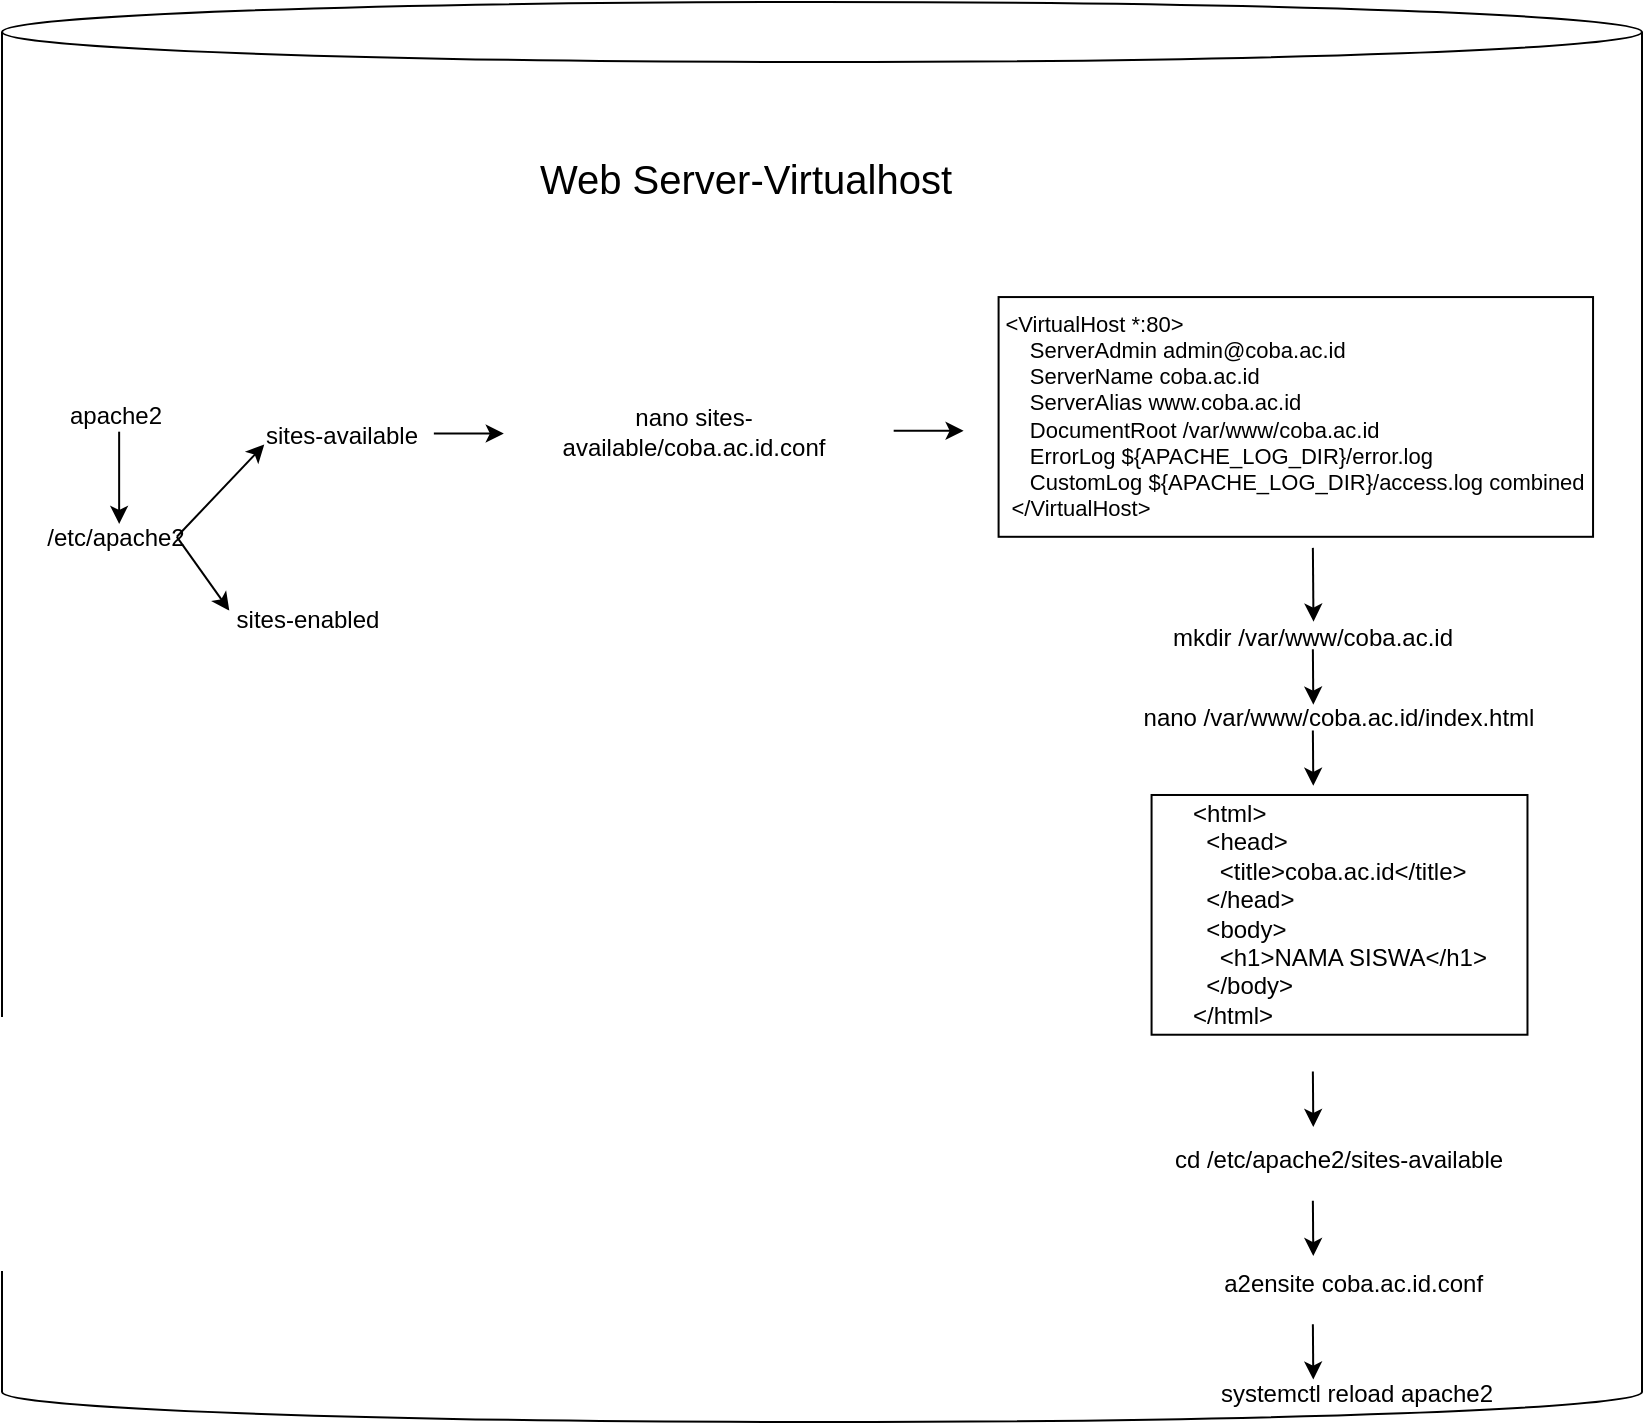 <mxfile version="21.8.0" type="device">
  <diagram name="Page-1" id="nk-2Uah-SKGxaa6baYP7">
    <mxGraphModel dx="1467" dy="797" grid="1" gridSize="10" guides="1" tooltips="1" connect="1" arrows="1" fold="1" page="1" pageScale="1" pageWidth="850" pageHeight="1100" math="0" shadow="0">
      <root>
        <mxCell id="0" />
        <mxCell id="1" parent="0" />
        <mxCell id="bEnfS8oPEmgfVWYTnivy-1" value="" style="group" vertex="1" connectable="0" parent="1">
          <mxGeometry x="15" y="50" width="820" height="710" as="geometry" />
        </mxCell>
        <mxCell id="ogmownrK-89vXzWXZmXE-1" value="" style="shape=cylinder3;whiteSpace=wrap;html=1;boundedLbl=1;backgroundOutline=1;size=15;" parent="bEnfS8oPEmgfVWYTnivy-1" vertex="1">
          <mxGeometry width="820" height="710" as="geometry" />
        </mxCell>
        <mxCell id="ogmownrK-89vXzWXZmXE-2" value="&lt;font style=&quot;font-size: 20px;&quot;&gt;Web Server-Virtualhost&lt;/font&gt;" style="text;html=1;strokeColor=none;fillColor=none;align=center;verticalAlign=middle;whiteSpace=wrap;rounded=0;" parent="bEnfS8oPEmgfVWYTnivy-1" vertex="1">
          <mxGeometry x="253.518" y="73.766" width="236.034" height="27.662" as="geometry" />
        </mxCell>
        <mxCell id="ogmownrK-89vXzWXZmXE-3" value="apache2" style="text;html=1;strokeColor=none;fillColor=none;align=center;verticalAlign=middle;whiteSpace=wrap;rounded=0;" parent="bEnfS8oPEmgfVWYTnivy-1" vertex="1">
          <mxGeometry x="8.742" y="193.636" width="96.162" height="27.662" as="geometry" />
        </mxCell>
        <mxCell id="ogmownrK-89vXzWXZmXE-4" value="/etc/apache2" style="text;html=1;strokeColor=none;fillColor=none;align=center;verticalAlign=middle;whiteSpace=wrap;rounded=0;" parent="bEnfS8oPEmgfVWYTnivy-1" vertex="1">
          <mxGeometry x="8.742" y="254.494" width="96.162" height="27.662" as="geometry" />
        </mxCell>
        <mxCell id="ogmownrK-89vXzWXZmXE-5" value="sites-available" style="text;html=1;strokeColor=none;fillColor=none;align=center;verticalAlign=middle;whiteSpace=wrap;rounded=0;" parent="bEnfS8oPEmgfVWYTnivy-1" vertex="1">
          <mxGeometry x="122.388" y="202.857" width="96.162" height="27.662" as="geometry" />
        </mxCell>
        <mxCell id="ogmownrK-89vXzWXZmXE-8" value="sites-enabled" style="text;html=1;strokeColor=none;fillColor=none;align=center;verticalAlign=middle;whiteSpace=wrap;rounded=0;" parent="bEnfS8oPEmgfVWYTnivy-1" vertex="1">
          <mxGeometry x="104.904" y="295.065" width="96.162" height="27.662" as="geometry" />
        </mxCell>
        <mxCell id="ogmownrK-89vXzWXZmXE-9" value="" style="endArrow=classic;html=1;rounded=0;" parent="bEnfS8oPEmgfVWYTnivy-1" edge="1">
          <mxGeometry width="50" height="50" relative="1" as="geometry">
            <mxPoint x="58.571" y="214.844" as="sourcePoint" />
            <mxPoint x="58.571" y="260.948" as="targetPoint" />
          </mxGeometry>
        </mxCell>
        <mxCell id="ogmownrK-89vXzWXZmXE-10" value="" style="endArrow=classic;html=1;rounded=0;" parent="bEnfS8oPEmgfVWYTnivy-1" edge="1">
          <mxGeometry width="50" height="50" relative="1" as="geometry">
            <mxPoint x="87.42" y="267.403" as="sourcePoint" />
            <mxPoint x="131.13" y="221.299" as="targetPoint" />
          </mxGeometry>
        </mxCell>
        <mxCell id="ogmownrK-89vXzWXZmXE-11" value="" style="endArrow=classic;html=1;rounded=0;" parent="bEnfS8oPEmgfVWYTnivy-1" edge="1">
          <mxGeometry width="50" height="50" relative="1" as="geometry">
            <mxPoint x="87.42" y="267.403" as="sourcePoint" />
            <mxPoint x="113.646" y="304.286" as="targetPoint" />
          </mxGeometry>
        </mxCell>
        <mxCell id="ogmownrK-89vXzWXZmXE-12" value="nano sites-available/coba.ac.id.conf" style="text;html=1;strokeColor=none;fillColor=none;align=center;verticalAlign=middle;whiteSpace=wrap;rounded=0;" parent="bEnfS8oPEmgfVWYTnivy-1" vertex="1">
          <mxGeometry x="253.518" y="201.013" width="183.582" height="27.662" as="geometry" />
        </mxCell>
        <mxCell id="ogmownrK-89vXzWXZmXE-13" value="" style="endArrow=classic;html=1;rounded=0;" parent="bEnfS8oPEmgfVWYTnivy-1" edge="1">
          <mxGeometry width="50" height="50" relative="1" as="geometry">
            <mxPoint x="215.928" y="215.766" as="sourcePoint" />
            <mxPoint x="250.896" y="215.766" as="targetPoint" />
          </mxGeometry>
        </mxCell>
        <mxCell id="ogmownrK-89vXzWXZmXE-14" value="&lt;div style=&quot;text-align: justify; font-size: 11px;&quot;&gt;&lt;font style=&quot;font-size: 11px;&quot;&gt;&amp;lt;VirtualHost *:80&amp;gt;&lt;/font&gt;&lt;/div&gt;&lt;div style=&quot;text-align: justify; font-size: 11px;&quot;&gt;&lt;font style=&quot;font-size: 11px;&quot;&gt;&amp;nbsp; &amp;nbsp; ServerAdmin admin@coba.ac.id&lt;/font&gt;&lt;/div&gt;&lt;div style=&quot;text-align: justify; font-size: 11px;&quot;&gt;&lt;font style=&quot;font-size: 11px;&quot;&gt;&amp;nbsp; &amp;nbsp; ServerName coba.ac.id&lt;/font&gt;&lt;/div&gt;&lt;div style=&quot;text-align: justify; font-size: 11px;&quot;&gt;&lt;font style=&quot;font-size: 11px;&quot;&gt;&amp;nbsp; &amp;nbsp; ServerAlias www.coba.ac.id&lt;/font&gt;&lt;/div&gt;&lt;div style=&quot;text-align: justify; font-size: 11px;&quot;&gt;&lt;font style=&quot;font-size: 11px;&quot;&gt;&amp;nbsp; &amp;nbsp; DocumentRoot /var/www/coba.ac.id&lt;/font&gt;&lt;/div&gt;&lt;div style=&quot;text-align: justify; font-size: 11px;&quot;&gt;&lt;font style=&quot;font-size: 11px;&quot;&gt;&amp;nbsp; &amp;nbsp; ErrorLog ${APACHE_LOG_DIR}/error.log&lt;/font&gt;&lt;/div&gt;&lt;div style=&quot;text-align: justify; font-size: 11px;&quot;&gt;&lt;font style=&quot;font-size: 11px;&quot;&gt;&amp;nbsp; &amp;nbsp; CustomLog ${APACHE_LOG_DIR}/access.log combined&lt;/font&gt;&lt;/div&gt;&lt;div style=&quot;text-align: justify; font-size: 11px;&quot;&gt;&lt;font style=&quot;font-size: 11px;&quot;&gt;&amp;nbsp;&amp;lt;/VirtualHost&amp;gt;&lt;/font&gt;&lt;/div&gt;" style="text;html=1;align=center;verticalAlign=middle;whiteSpace=wrap;rounded=0;strokeColor=default;" parent="bEnfS8oPEmgfVWYTnivy-1" vertex="1">
          <mxGeometry x="498.294" y="147.532" width="297.228" height="119.87" as="geometry" />
        </mxCell>
        <mxCell id="ogmownrK-89vXzWXZmXE-15" value="" style="endArrow=classic;html=1;rounded=0;" parent="bEnfS8oPEmgfVWYTnivy-1" edge="1">
          <mxGeometry width="50" height="50" relative="1" as="geometry">
            <mxPoint x="445.842" y="214.383" as="sourcePoint" />
            <mxPoint x="480.81" y="214.383" as="targetPoint" />
          </mxGeometry>
        </mxCell>
        <mxCell id="ogmownrK-89vXzWXZmXE-16" value="mkdir /var/www/coba.ac.id" style="text;html=1;strokeColor=none;fillColor=none;align=center;verticalAlign=middle;whiteSpace=wrap;rounded=0;" parent="bEnfS8oPEmgfVWYTnivy-1" vertex="1">
          <mxGeometry x="568.23" y="304.286" width="174.84" height="27.662" as="geometry" />
        </mxCell>
        <mxCell id="ogmownrK-89vXzWXZmXE-17" value="nano /var/www/coba.ac.id/index.html" style="text;html=1;strokeColor=none;fillColor=none;align=center;verticalAlign=middle;whiteSpace=wrap;rounded=0;" parent="bEnfS8oPEmgfVWYTnivy-1" vertex="1">
          <mxGeometry x="568.23" y="343.935" width="201.066" height="27.662" as="geometry" />
        </mxCell>
        <mxCell id="ogmownrK-89vXzWXZmXE-18" value="&lt;div style=&quot;text-align: justify;&quot;&gt;&lt;div&gt;&amp;nbsp; &amp;lt;html&amp;gt;&lt;/div&gt;&lt;div&gt;&amp;nbsp; &amp;nbsp; &amp;lt;head&amp;gt;&lt;/div&gt;&lt;div&gt;&amp;nbsp; &amp;nbsp; &amp;nbsp; &amp;lt;title&amp;gt;coba.ac.id&amp;lt;/title&amp;gt;&lt;/div&gt;&lt;div&gt;&amp;nbsp; &amp;nbsp; &amp;lt;/head&amp;gt;&lt;/div&gt;&lt;div&gt;&amp;nbsp; &amp;nbsp; &amp;lt;body&amp;gt;&lt;/div&gt;&lt;div&gt;&amp;nbsp; &amp;nbsp; &amp;nbsp; &amp;lt;h1&amp;gt;NAMA SISWA&amp;lt;/h1&amp;gt;&amp;nbsp;&amp;nbsp;&lt;/div&gt;&lt;div&gt;&amp;nbsp; &amp;nbsp; &amp;lt;/body&amp;gt;&lt;/div&gt;&lt;div&gt;&amp;nbsp; &amp;lt;/html&amp;gt;&lt;/div&gt;&lt;/div&gt;" style="text;html=1;align=center;verticalAlign=middle;whiteSpace=wrap;rounded=0;strokeColor=default;" parent="bEnfS8oPEmgfVWYTnivy-1" vertex="1">
          <mxGeometry x="574.787" y="396.494" width="187.953" height="119.87" as="geometry" />
        </mxCell>
        <mxCell id="ogmownrK-89vXzWXZmXE-19" value="" style="endArrow=classic;html=1;rounded=0;" parent="bEnfS8oPEmgfVWYTnivy-1" edge="1">
          <mxGeometry width="50" height="50" relative="1" as="geometry">
            <mxPoint x="655.441" y="272.935" as="sourcePoint" />
            <mxPoint x="655.738" y="309.818" as="targetPoint" />
          </mxGeometry>
        </mxCell>
        <mxCell id="ogmownrK-89vXzWXZmXE-20" value="" style="endArrow=classic;html=1;rounded=0;" parent="bEnfS8oPEmgfVWYTnivy-1" edge="1">
          <mxGeometry width="50" height="50" relative="1" as="geometry">
            <mxPoint x="655.441" y="323.649" as="sourcePoint" />
            <mxPoint x="655.65" y="351.312" as="targetPoint" />
          </mxGeometry>
        </mxCell>
        <mxCell id="ogmownrK-89vXzWXZmXE-21" value="" style="endArrow=classic;html=1;rounded=0;" parent="bEnfS8oPEmgfVWYTnivy-1" edge="1">
          <mxGeometry width="50" height="50" relative="1" as="geometry">
            <mxPoint x="655.441" y="364.221" as="sourcePoint" />
            <mxPoint x="655.65" y="391.883" as="targetPoint" />
          </mxGeometry>
        </mxCell>
        <mxCell id="ogmownrK-89vXzWXZmXE-23" value="cd /etc/apache2/sites-available" style="text;html=1;strokeColor=none;fillColor=none;align=center;verticalAlign=middle;whiteSpace=wrap;rounded=0;" parent="bEnfS8oPEmgfVWYTnivy-1" vertex="1">
          <mxGeometry x="568.23" y="565.234" width="201.066" height="27.662" as="geometry" />
        </mxCell>
        <mxCell id="ogmownrK-89vXzWXZmXE-24" value="a2ensite coba.ac.id.conf&amp;nbsp;" style="text;html=1;strokeColor=none;fillColor=none;align=center;verticalAlign=middle;whiteSpace=wrap;rounded=0;" parent="bEnfS8oPEmgfVWYTnivy-1" vertex="1">
          <mxGeometry x="576.972" y="627.013" width="201.066" height="27.662" as="geometry" />
        </mxCell>
        <mxCell id="ogmownrK-89vXzWXZmXE-25" value="systemctl reload apache2" style="text;html=1;strokeColor=none;fillColor=none;align=center;verticalAlign=middle;whiteSpace=wrap;rounded=0;" parent="bEnfS8oPEmgfVWYTnivy-1" vertex="1">
          <mxGeometry x="576.972" y="682.338" width="201.066" height="27.662" as="geometry" />
        </mxCell>
        <mxCell id="ogmownrK-89vXzWXZmXE-26" value="" style="endArrow=classic;html=1;rounded=0;" parent="bEnfS8oPEmgfVWYTnivy-1" edge="1">
          <mxGeometry width="50" height="50" relative="1" as="geometry">
            <mxPoint x="655.441" y="534.805" as="sourcePoint" />
            <mxPoint x="655.65" y="562.468" as="targetPoint" />
          </mxGeometry>
        </mxCell>
        <mxCell id="ogmownrK-89vXzWXZmXE-27" value="" style="endArrow=classic;html=1;rounded=0;" parent="bEnfS8oPEmgfVWYTnivy-1" edge="1">
          <mxGeometry width="50" height="50" relative="1" as="geometry">
            <mxPoint x="655.441" y="599.351" as="sourcePoint" />
            <mxPoint x="655.65" y="627.013" as="targetPoint" />
          </mxGeometry>
        </mxCell>
        <mxCell id="ogmownrK-89vXzWXZmXE-28" value="" style="endArrow=classic;html=1;rounded=0;" parent="bEnfS8oPEmgfVWYTnivy-1" edge="1">
          <mxGeometry width="50" height="50" relative="1" as="geometry">
            <mxPoint x="655.441" y="661.13" as="sourcePoint" />
            <mxPoint x="655.65" y="688.792" as="targetPoint" />
          </mxGeometry>
        </mxCell>
      </root>
    </mxGraphModel>
  </diagram>
</mxfile>
